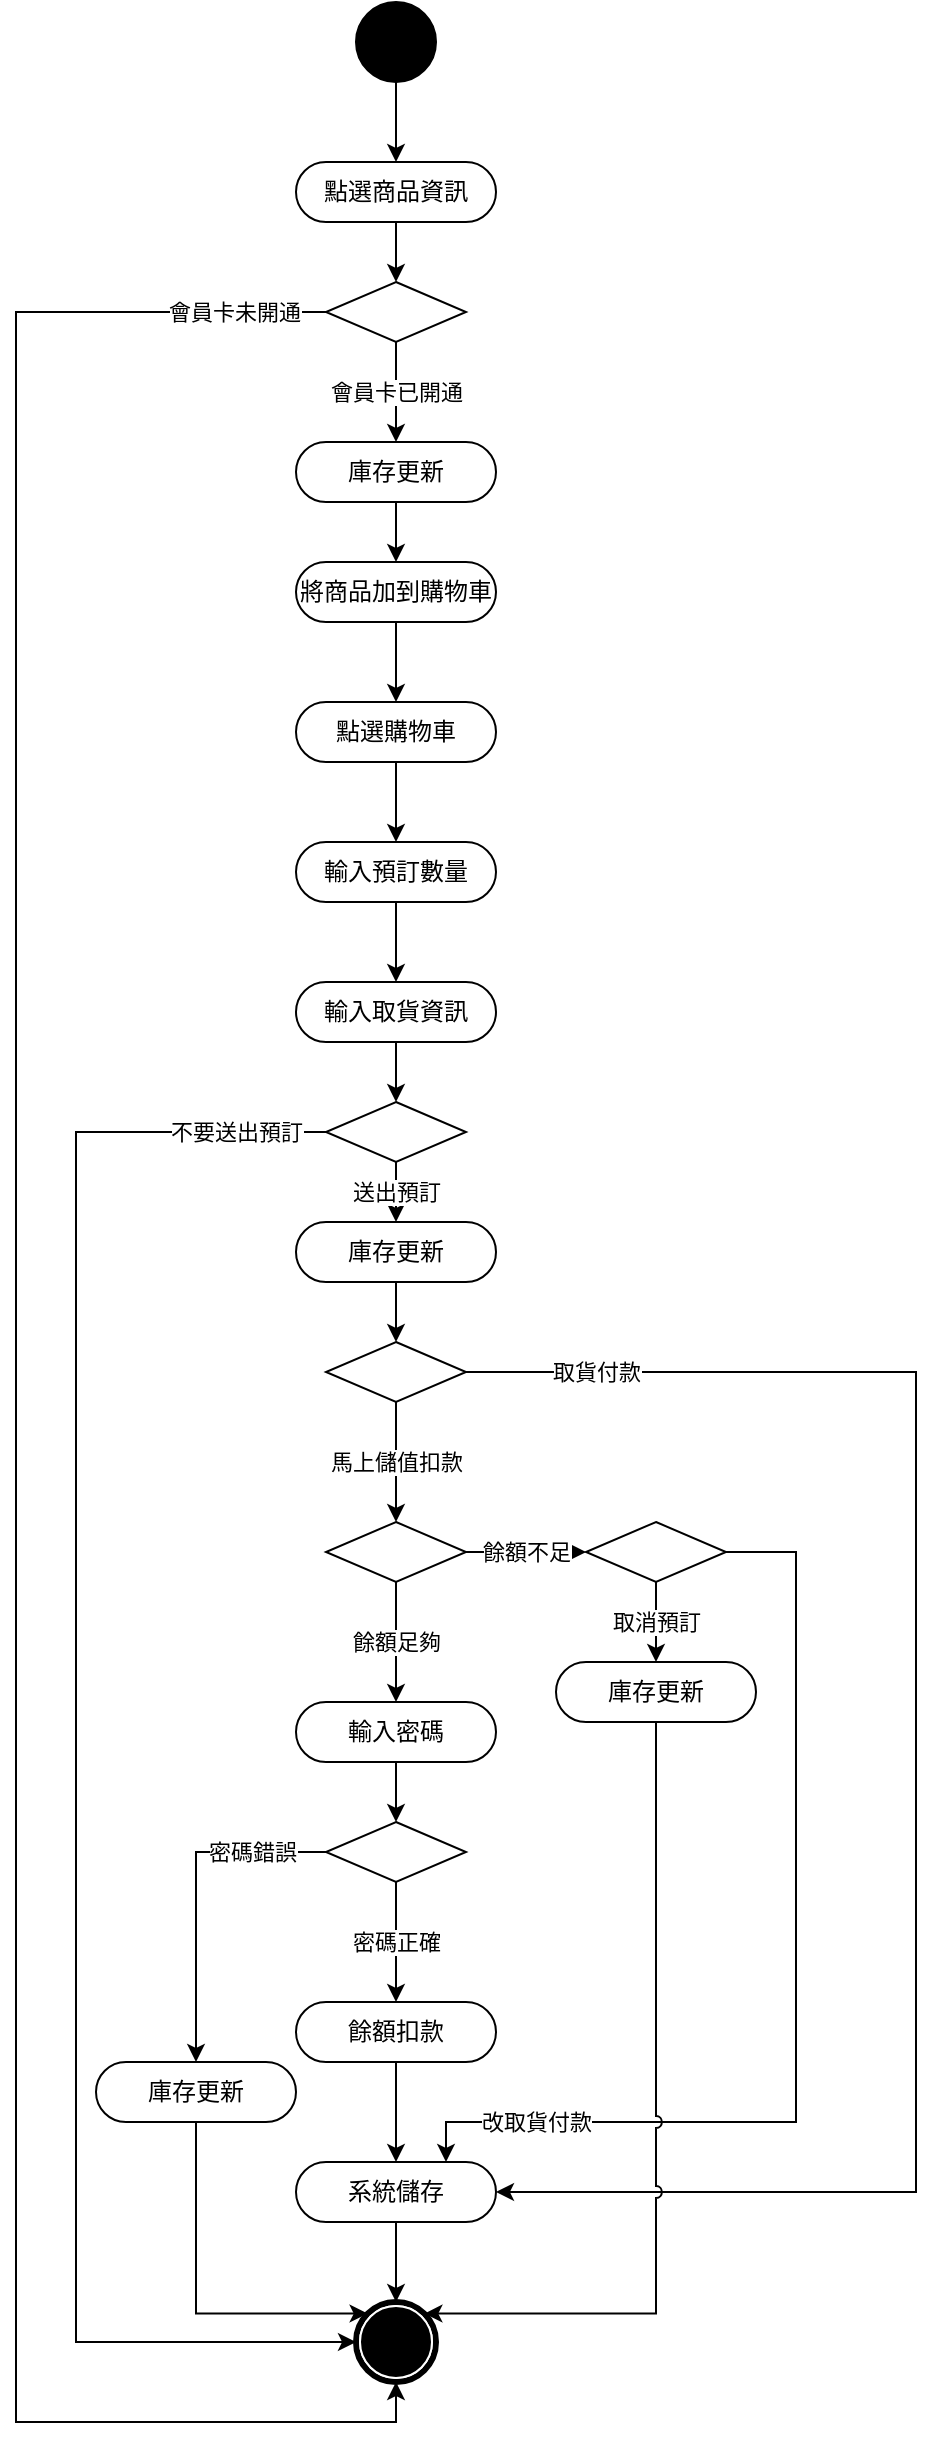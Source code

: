 <mxfile version="12.9.13" type="device"><diagram id="ThlijsiNhPLUusUym8xv" name="第1頁"><mxGraphModel dx="1086" dy="806" grid="1" gridSize="10" guides="1" tooltips="1" connect="1" arrows="1" fold="1" page="1" pageScale="1" pageWidth="827" pageHeight="1169" math="0" shadow="0"><root><mxCell id="0"/><mxCell id="1" parent="0"/><mxCell id="kgNsv6vrkzXFN44BLlfv-1" style="edgeStyle=orthogonalEdgeStyle;rounded=0;orthogonalLoop=1;jettySize=auto;html=1;entryX=0.5;entryY=0;entryDx=0;entryDy=0;" parent="1" source="kgNsv6vrkzXFN44BLlfv-2" target="kgNsv6vrkzXFN44BLlfv-3" edge="1"><mxGeometry relative="1" as="geometry"/></mxCell><mxCell id="kgNsv6vrkzXFN44BLlfv-2" value="" style="ellipse;whiteSpace=wrap;html=1;rounded=0;shadow=0;comic=0;labelBackgroundColor=none;strokeWidth=1;fillColor=#000000;fontFamily=Verdana;fontSize=12;align=center;" parent="1" vertex="1"><mxGeometry x="380" y="30" width="40" height="40" as="geometry"/></mxCell><mxCell id="kgNsv6vrkzXFN44BLlfv-13" style="edgeStyle=orthogonalEdgeStyle;rounded=0;orthogonalLoop=1;jettySize=auto;html=1;entryX=0.5;entryY=0;entryDx=0;entryDy=0;" parent="1" source="kgNsv6vrkzXFN44BLlfv-3" target="kgNsv6vrkzXFN44BLlfv-12" edge="1"><mxGeometry relative="1" as="geometry"/></mxCell><mxCell id="kgNsv6vrkzXFN44BLlfv-3" value="點選商品資訊" style="rounded=1;whiteSpace=wrap;html=1;shadow=0;comic=0;labelBackgroundColor=none;strokeWidth=1;fontFamily=Verdana;fontSize=12;align=center;arcSize=50;" parent="1" vertex="1"><mxGeometry x="350" y="110" width="100" height="30" as="geometry"/></mxCell><mxCell id="kgNsv6vrkzXFN44BLlfv-10" style="edgeStyle=orthogonalEdgeStyle;rounded=0;orthogonalLoop=1;jettySize=auto;html=1;entryX=0.5;entryY=0;entryDx=0;entryDy=0;exitX=0.5;exitY=1;exitDx=0;exitDy=0;" parent="1" source="kgNsv6vrkzXFN44BLlfv-7" target="kgNsv6vrkzXFN44BLlfv-11" edge="1"><mxGeometry relative="1" as="geometry"><mxPoint x="400" y="400" as="targetPoint"/></mxGeometry></mxCell><mxCell id="kgNsv6vrkzXFN44BLlfv-7" value="將商品加到購物車" style="rounded=1;whiteSpace=wrap;html=1;shadow=0;comic=0;labelBackgroundColor=none;strokeWidth=1;fontFamily=Verdana;fontSize=12;align=center;arcSize=50;" parent="1" vertex="1"><mxGeometry x="350" y="310" width="100" height="30" as="geometry"/></mxCell><mxCell id="kgNsv6vrkzXFN44BLlfv-9" style="edgeStyle=orthogonalEdgeStyle;rounded=0;orthogonalLoop=1;jettySize=auto;html=1;entryX=0.5;entryY=0;entryDx=0;entryDy=0;exitX=0.5;exitY=1;exitDx=0;exitDy=0;" parent="1" source="kgNsv6vrkzXFN44BLlfv-18" target="kgNsv6vrkzXFN44BLlfv-54" edge="1"><mxGeometry relative="1" as="geometry"><mxPoint x="400" y="1180" as="targetPoint"/><mxPoint x="400" y="1170" as="sourcePoint"/></mxGeometry></mxCell><mxCell id="kgNsv6vrkzXFN44BLlfv-21" style="edgeStyle=orthogonalEdgeStyle;rounded=0;orthogonalLoop=1;jettySize=auto;html=1;entryX=0.5;entryY=0;entryDx=0;entryDy=0;" parent="1" source="kgNsv6vrkzXFN44BLlfv-11" target="kgNsv6vrkzXFN44BLlfv-20" edge="1"><mxGeometry relative="1" as="geometry"/></mxCell><mxCell id="kgNsv6vrkzXFN44BLlfv-11" value="點選購物車" style="rounded=1;whiteSpace=wrap;html=1;shadow=0;comic=0;labelBackgroundColor=none;strokeWidth=1;fontFamily=Verdana;fontSize=12;align=center;arcSize=50;" parent="1" vertex="1"><mxGeometry x="350" y="380" width="100" height="30" as="geometry"/></mxCell><mxCell id="kgNsv6vrkzXFN44BLlfv-14" value="會員卡已開通" style="edgeStyle=orthogonalEdgeStyle;rounded=0;orthogonalLoop=1;jettySize=auto;html=1;entryX=0.5;entryY=0;entryDx=0;entryDy=0;" parent="1" source="kgNsv6vrkzXFN44BLlfv-12" target="kgNsv6vrkzXFN44BLlfv-47" edge="1"><mxGeometry relative="1" as="geometry"><mxPoint x="400" y="260" as="targetPoint"/></mxGeometry></mxCell><mxCell id="kgNsv6vrkzXFN44BLlfv-45" value="會員卡未開通" style="edgeStyle=orthogonalEdgeStyle;rounded=0;orthogonalLoop=1;jettySize=auto;html=1;entryX=0.5;entryY=1;entryDx=0;entryDy=0;" parent="1" source="kgNsv6vrkzXFN44BLlfv-12" target="kgNsv6vrkzXFN44BLlfv-54" edge="1"><mxGeometry x="-0.935" relative="1" as="geometry"><mxPoint x="340" y="1280" as="targetPoint"/><Array as="points"><mxPoint x="210" y="185"/><mxPoint x="210" y="1240"/><mxPoint x="400" y="1240"/></Array><mxPoint as="offset"/></mxGeometry></mxCell><mxCell id="kgNsv6vrkzXFN44BLlfv-12" value="" style="rhombus;whiteSpace=wrap;html=1;" parent="1" vertex="1"><mxGeometry x="365" y="170" width="70" height="30" as="geometry"/></mxCell><mxCell id="kgNsv6vrkzXFN44BLlfv-19" value="馬上儲值扣款" style="edgeStyle=orthogonalEdgeStyle;rounded=0;orthogonalLoop=1;jettySize=auto;html=1;entryX=0.5;entryY=0;entryDx=0;entryDy=0;" parent="1" source="kgNsv6vrkzXFN44BLlfv-16" target="kgNsv6vrkzXFN44BLlfv-27" edge="1"><mxGeometry relative="1" as="geometry"><mxPoint x="400" y="800" as="targetPoint"/></mxGeometry></mxCell><mxCell id="kgNsv6vrkzXFN44BLlfv-26" value="取貨付款" style="edgeStyle=orthogonalEdgeStyle;rounded=0;orthogonalLoop=1;jettySize=auto;html=1;entryX=1;entryY=0.5;entryDx=0;entryDy=0;" parent="1" source="kgNsv6vrkzXFN44BLlfv-16" target="kgNsv6vrkzXFN44BLlfv-18" edge="1"><mxGeometry x="-0.846" relative="1" as="geometry"><mxPoint x="660" y="1115" as="targetPoint"/><Array as="points"><mxPoint x="660" y="715"/><mxPoint x="660" y="1125"/></Array><mxPoint as="offset"/></mxGeometry></mxCell><mxCell id="kgNsv6vrkzXFN44BLlfv-16" value="" style="rhombus;whiteSpace=wrap;html=1;" parent="1" vertex="1"><mxGeometry x="365" y="700" width="70" height="30" as="geometry"/></mxCell><mxCell id="kgNsv6vrkzXFN44BLlfv-18" value="系統儲存" style="rounded=1;whiteSpace=wrap;html=1;shadow=0;comic=0;labelBackgroundColor=none;strokeWidth=1;fontFamily=Verdana;fontSize=12;align=center;arcSize=50;" parent="1" vertex="1"><mxGeometry x="350" y="1110" width="100" height="30" as="geometry"/></mxCell><mxCell id="kgNsv6vrkzXFN44BLlfv-24" value="" style="edgeStyle=orthogonalEdgeStyle;rounded=0;orthogonalLoop=1;jettySize=auto;html=1;" parent="1" source="kgNsv6vrkzXFN44BLlfv-20" target="kgNsv6vrkzXFN44BLlfv-23" edge="1"><mxGeometry relative="1" as="geometry"/></mxCell><mxCell id="kgNsv6vrkzXFN44BLlfv-20" value="輸入預訂數量" style="rounded=1;whiteSpace=wrap;html=1;shadow=0;comic=0;labelBackgroundColor=none;strokeWidth=1;fontFamily=Verdana;fontSize=12;align=center;arcSize=50;" parent="1" vertex="1"><mxGeometry x="350" y="450" width="100" height="30" as="geometry"/></mxCell><mxCell id="kgNsv6vrkzXFN44BLlfv-25" style="edgeStyle=orthogonalEdgeStyle;rounded=0;orthogonalLoop=1;jettySize=auto;html=1;entryX=0.5;entryY=0;entryDx=0;entryDy=0;" parent="1" source="kgNsv6vrkzXFN44BLlfv-23" target="kgNsv6vrkzXFN44BLlfv-41" edge="1"><mxGeometry relative="1" as="geometry"><mxPoint x="400" y="600" as="targetPoint"/></mxGeometry></mxCell><mxCell id="kgNsv6vrkzXFN44BLlfv-23" value="輸入取貨資訊" style="rounded=1;whiteSpace=wrap;html=1;shadow=0;comic=0;labelBackgroundColor=none;strokeWidth=1;fontFamily=Verdana;fontSize=12;align=center;arcSize=50;" parent="1" vertex="1"><mxGeometry x="350" y="520" width="100" height="30" as="geometry"/></mxCell><mxCell id="kgNsv6vrkzXFN44BLlfv-28" value="餘額足夠" style="edgeStyle=orthogonalEdgeStyle;rounded=0;orthogonalLoop=1;jettySize=auto;html=1;entryX=0.5;entryY=0;entryDx=0;entryDy=0;" parent="1" source="kgNsv6vrkzXFN44BLlfv-27" target="kgNsv6vrkzXFN44BLlfv-30" edge="1"><mxGeometry relative="1" as="geometry"><mxPoint x="400" y="880" as="targetPoint"/><Array as="points"/></mxGeometry></mxCell><mxCell id="kgNsv6vrkzXFN44BLlfv-29" value="餘額不足" style="edgeStyle=orthogonalEdgeStyle;rounded=0;orthogonalLoop=1;jettySize=auto;html=1;entryX=0;entryY=0.5;entryDx=0;entryDy=0;" parent="1" source="kgNsv6vrkzXFN44BLlfv-27" target="kgNsv6vrkzXFN44BLlfv-58" edge="1"><mxGeometry relative="1" as="geometry"><mxPoint x="510" y="805" as="targetPoint"/></mxGeometry></mxCell><mxCell id="kgNsv6vrkzXFN44BLlfv-27" value="" style="rhombus;whiteSpace=wrap;html=1;" parent="1" vertex="1"><mxGeometry x="365" y="790" width="70" height="30" as="geometry"/></mxCell><mxCell id="kgNsv6vrkzXFN44BLlfv-37" style="edgeStyle=orthogonalEdgeStyle;rounded=0;orthogonalLoop=1;jettySize=auto;html=1;entryX=0.5;entryY=0;entryDx=0;entryDy=0;" parent="1" source="kgNsv6vrkzXFN44BLlfv-30" target="kgNsv6vrkzXFN44BLlfv-36" edge="1"><mxGeometry relative="1" as="geometry"/></mxCell><mxCell id="kgNsv6vrkzXFN44BLlfv-30" value="輸入密碼" style="rounded=1;whiteSpace=wrap;html=1;shadow=0;comic=0;labelBackgroundColor=none;strokeWidth=1;fontFamily=Verdana;fontSize=12;align=center;arcSize=50;" parent="1" vertex="1"><mxGeometry x="350" y="880" width="100" height="30" as="geometry"/></mxCell><mxCell id="kgNsv6vrkzXFN44BLlfv-38" value="密碼正確" style="edgeStyle=orthogonalEdgeStyle;rounded=0;orthogonalLoop=1;jettySize=auto;html=1;entryX=0.5;entryY=0;entryDx=0;entryDy=0;" parent="1" source="kgNsv6vrkzXFN44BLlfv-36" target="kgNsv6vrkzXFN44BLlfv-40" edge="1"><mxGeometry relative="1" as="geometry"><mxPoint x="400" y="1030" as="targetPoint"/></mxGeometry></mxCell><mxCell id="kgNsv6vrkzXFN44BLlfv-39" value="密碼錯誤" style="edgeStyle=orthogonalEdgeStyle;rounded=0;orthogonalLoop=1;jettySize=auto;html=1;entryX=0.5;entryY=0;entryDx=0;entryDy=0;" parent="1" source="kgNsv6vrkzXFN44BLlfv-36" target="kgNsv6vrkzXFN44BLlfv-55" edge="1"><mxGeometry x="-0.562" relative="1" as="geometry"><mxPoint x="390" y="1250" as="targetPoint"/><Array as="points"><mxPoint x="300" y="955"/></Array><mxPoint as="offset"/></mxGeometry></mxCell><mxCell id="kgNsv6vrkzXFN44BLlfv-36" value="" style="rhombus;whiteSpace=wrap;html=1;" parent="1" vertex="1"><mxGeometry x="365" y="940" width="70" height="30" as="geometry"/></mxCell><mxCell id="kgNsv6vrkzXFN44BLlfv-44" style="edgeStyle=orthogonalEdgeStyle;rounded=0;orthogonalLoop=1;jettySize=auto;html=1;entryX=0.5;entryY=0;entryDx=0;entryDy=0;" parent="1" source="kgNsv6vrkzXFN44BLlfv-40" target="kgNsv6vrkzXFN44BLlfv-18" edge="1"><mxGeometry relative="1" as="geometry"><mxPoint x="400" y="1100" as="targetPoint"/></mxGeometry></mxCell><mxCell id="kgNsv6vrkzXFN44BLlfv-40" value="餘額扣款" style="rounded=1;whiteSpace=wrap;html=1;shadow=0;comic=0;labelBackgroundColor=none;strokeWidth=1;fontFamily=Verdana;fontSize=12;align=center;arcSize=50;" parent="1" vertex="1"><mxGeometry x="350" y="1030" width="100" height="30" as="geometry"/></mxCell><mxCell id="kgNsv6vrkzXFN44BLlfv-42" value="送出預訂" style="edgeStyle=orthogonalEdgeStyle;rounded=0;orthogonalLoop=1;jettySize=auto;html=1;entryX=0.5;entryY=0;entryDx=0;entryDy=0;" parent="1" source="kgNsv6vrkzXFN44BLlfv-41" target="kgNsv6vrkzXFN44BLlfv-50" edge="1"><mxGeometry relative="1" as="geometry"><mxPoint x="400" y="640" as="targetPoint"/></mxGeometry></mxCell><mxCell id="kgNsv6vrkzXFN44BLlfv-43" value="不要送出預訂" style="edgeStyle=orthogonalEdgeStyle;rounded=0;orthogonalLoop=1;jettySize=auto;html=1;entryX=0;entryY=0.5;entryDx=0;entryDy=0;" parent="1" source="kgNsv6vrkzXFN44BLlfv-41" target="kgNsv6vrkzXFN44BLlfv-54" edge="1"><mxGeometry x="-0.896" relative="1" as="geometry"><mxPoint x="385.8" y="1264.2" as="targetPoint"/><Array as="points"><mxPoint x="240" y="595"/><mxPoint x="240" y="1200"/></Array><mxPoint as="offset"/></mxGeometry></mxCell><mxCell id="kgNsv6vrkzXFN44BLlfv-41" value="" style="rhombus;whiteSpace=wrap;html=1;" parent="1" vertex="1"><mxGeometry x="365" y="580" width="70" height="30" as="geometry"/></mxCell><mxCell id="kgNsv6vrkzXFN44BLlfv-48" style="edgeStyle=orthogonalEdgeStyle;rounded=0;orthogonalLoop=1;jettySize=auto;html=1;entryX=0.5;entryY=0;entryDx=0;entryDy=0;" parent="1" source="kgNsv6vrkzXFN44BLlfv-47" target="kgNsv6vrkzXFN44BLlfv-7" edge="1"><mxGeometry relative="1" as="geometry"/></mxCell><mxCell id="kgNsv6vrkzXFN44BLlfv-47" value="庫存更新" style="rounded=1;whiteSpace=wrap;html=1;shadow=0;comic=0;labelBackgroundColor=none;strokeWidth=1;fontFamily=Verdana;fontSize=12;align=center;arcSize=50;" parent="1" vertex="1"><mxGeometry x="350" y="250" width="100" height="30" as="geometry"/></mxCell><mxCell id="kgNsv6vrkzXFN44BLlfv-53" style="edgeStyle=orthogonalEdgeStyle;rounded=0;orthogonalLoop=1;jettySize=auto;html=1;entryX=0.5;entryY=0;entryDx=0;entryDy=0;" parent="1" source="kgNsv6vrkzXFN44BLlfv-50" target="kgNsv6vrkzXFN44BLlfv-16" edge="1"><mxGeometry relative="1" as="geometry"/></mxCell><mxCell id="kgNsv6vrkzXFN44BLlfv-50" value="庫存更新" style="rounded=1;whiteSpace=wrap;html=1;shadow=0;comic=0;labelBackgroundColor=none;strokeWidth=1;fontFamily=Verdana;fontSize=12;align=center;arcSize=50;" parent="1" vertex="1"><mxGeometry x="350" y="640" width="100" height="30" as="geometry"/></mxCell><mxCell id="kgNsv6vrkzXFN44BLlfv-54" value="" style="shape=mxgraph.bpmn.shape;html=1;verticalLabelPosition=bottom;labelBackgroundColor=#ffffff;verticalAlign=top;perimeter=ellipsePerimeter;outline=end;symbol=terminate;rounded=0;shadow=0;comic=0;strokeWidth=1;fontFamily=Verdana;fontSize=12;align=center;" parent="1" vertex="1"><mxGeometry x="380" y="1180" width="40" height="40" as="geometry"/></mxCell><mxCell id="kgNsv6vrkzXFN44BLlfv-57" style="edgeStyle=orthogonalEdgeStyle;rounded=0;orthogonalLoop=1;jettySize=auto;html=1;entryX=0.145;entryY=0.145;entryDx=0;entryDy=0;entryPerimeter=0;" parent="1" source="kgNsv6vrkzXFN44BLlfv-55" target="kgNsv6vrkzXFN44BLlfv-54" edge="1"><mxGeometry relative="1" as="geometry"><Array as="points"><mxPoint x="300" y="1186"/></Array></mxGeometry></mxCell><mxCell id="kgNsv6vrkzXFN44BLlfv-55" value="庫存更新" style="rounded=1;whiteSpace=wrap;html=1;shadow=0;comic=0;labelBackgroundColor=none;strokeWidth=1;fontFamily=Verdana;fontSize=12;align=center;arcSize=50;" parent="1" vertex="1"><mxGeometry x="250" y="1060" width="100" height="30" as="geometry"/></mxCell><mxCell id="kgNsv6vrkzXFN44BLlfv-59" value="取消預訂" style="edgeStyle=orthogonalEdgeStyle;rounded=0;orthogonalLoop=1;jettySize=auto;html=1;entryX=0.5;entryY=0;entryDx=0;entryDy=0;" parent="1" source="kgNsv6vrkzXFN44BLlfv-58" target="kgNsv6vrkzXFN44BLlfv-61" edge="1"><mxGeometry relative="1" as="geometry"><mxPoint x="545" y="870" as="targetPoint"/></mxGeometry></mxCell><mxCell id="kgNsv6vrkzXFN44BLlfv-60" value="改取貨付款" style="edgeStyle=orthogonalEdgeStyle;rounded=0;orthogonalLoop=1;jettySize=auto;html=1;entryX=0.75;entryY=0;entryDx=0;entryDy=0;jumpStyle=arc;" parent="1" source="kgNsv6vrkzXFN44BLlfv-58" target="kgNsv6vrkzXFN44BLlfv-18" edge="1"><mxGeometry x="0.748" relative="1" as="geometry"><mxPoint x="600" y="990" as="targetPoint"/><Array as="points"><mxPoint x="600" y="805"/><mxPoint x="600" y="1090"/><mxPoint x="425" y="1090"/></Array><mxPoint as="offset"/></mxGeometry></mxCell><mxCell id="kgNsv6vrkzXFN44BLlfv-58" value="" style="rhombus;whiteSpace=wrap;html=1;" parent="1" vertex="1"><mxGeometry x="495" y="790" width="70" height="30" as="geometry"/></mxCell><mxCell id="kgNsv6vrkzXFN44BLlfv-62" style="edgeStyle=orthogonalEdgeStyle;rounded=0;orthogonalLoop=1;jettySize=auto;html=1;entryX=0.855;entryY=0.145;entryDx=0;entryDy=0;entryPerimeter=0;jumpStyle=arc;" parent="1" source="kgNsv6vrkzXFN44BLlfv-61" target="kgNsv6vrkzXFN44BLlfv-54" edge="1"><mxGeometry relative="1" as="geometry"><Array as="points"><mxPoint x="530" y="1186"/></Array></mxGeometry></mxCell><mxCell id="kgNsv6vrkzXFN44BLlfv-61" value="庫存更新" style="rounded=1;whiteSpace=wrap;html=1;shadow=0;comic=0;labelBackgroundColor=none;strokeWidth=1;fontFamily=Verdana;fontSize=12;align=center;arcSize=50;" parent="1" vertex="1"><mxGeometry x="480" y="860" width="100" height="30" as="geometry"/></mxCell></root></mxGraphModel></diagram></mxfile>